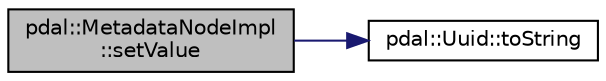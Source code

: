 digraph "pdal::MetadataNodeImpl::setValue"
{
  edge [fontname="Helvetica",fontsize="10",labelfontname="Helvetica",labelfontsize="10"];
  node [fontname="Helvetica",fontsize="10",shape=record];
  rankdir="LR";
  Node1 [label="pdal::MetadataNodeImpl\l::setValue",height=0.2,width=0.4,color="black", fillcolor="grey75", style="filled", fontcolor="black"];
  Node1 -> Node2 [color="midnightblue",fontsize="10",style="solid",fontname="Helvetica"];
  Node2 [label="pdal::Uuid::toString",height=0.2,width=0.4,color="black", fillcolor="white", style="filled",URL="$classpdal_1_1Uuid.html#a0e5102a2dd56e6fa7b8f7dfedeb3986f"];
}
